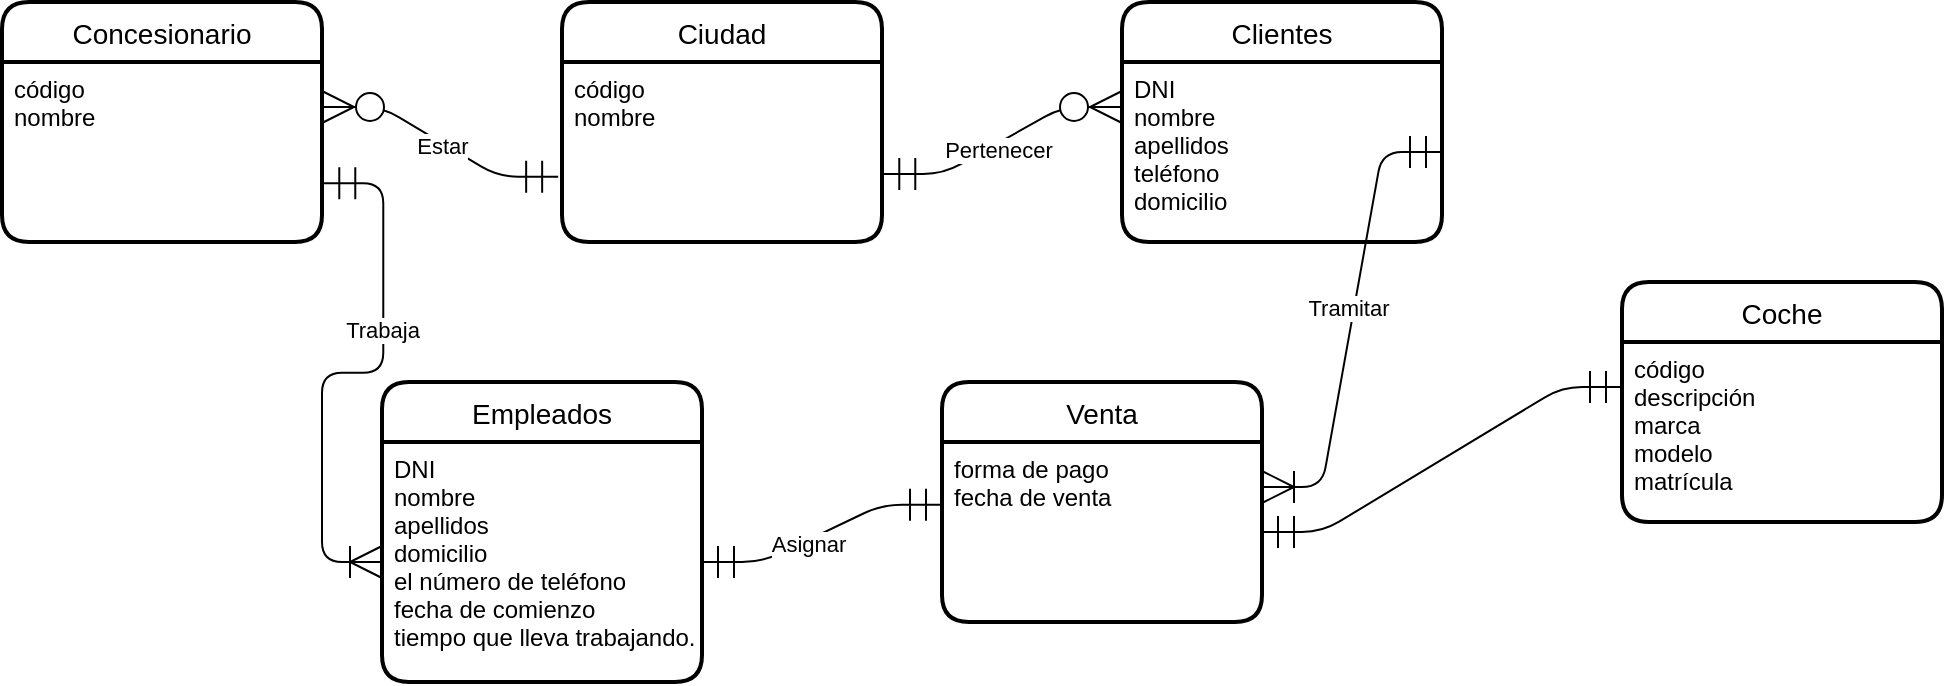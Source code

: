<mxfile version="15.3.5" type="device"><diagram id="n1y3sK30gFliEG2dziew" name="Page-1"><mxGraphModel dx="782" dy="468" grid="1" gridSize="10" guides="1" tooltips="1" connect="1" arrows="1" fold="1" page="1" pageScale="1" pageWidth="827" pageHeight="1169" math="0" shadow="0"><root><mxCell id="0"/><mxCell id="1" parent="0"/><mxCell id="YcdbNzQ8dWYcazmHPAD5-1" value="Concesionario" style="swimlane;childLayout=stackLayout;horizontal=1;startSize=30;horizontalStack=0;rounded=1;fontSize=14;fontStyle=0;strokeWidth=2;resizeParent=0;resizeLast=1;shadow=0;dashed=0;align=center;hachureGap=4;pointerEvents=0;" vertex="1" parent="1"><mxGeometry x="40" y="40" width="160" height="120" as="geometry"/></mxCell><mxCell id="YcdbNzQ8dWYcazmHPAD5-2" value="código &#10;nombre" style="align=left;strokeColor=none;fillColor=none;spacingLeft=4;fontSize=12;verticalAlign=top;resizable=0;rotatable=0;part=1;" vertex="1" parent="YcdbNzQ8dWYcazmHPAD5-1"><mxGeometry y="30" width="160" height="90" as="geometry"/></mxCell><mxCell id="YcdbNzQ8dWYcazmHPAD5-3" value="Ciudad" style="swimlane;childLayout=stackLayout;horizontal=1;startSize=30;horizontalStack=0;rounded=1;fontSize=14;fontStyle=0;strokeWidth=2;resizeParent=0;resizeLast=1;shadow=0;dashed=0;align=center;hachureGap=4;pointerEvents=0;" vertex="1" parent="1"><mxGeometry x="320" y="40" width="160" height="120" as="geometry"/></mxCell><mxCell id="YcdbNzQ8dWYcazmHPAD5-4" value="código&#10;nombre" style="align=left;strokeColor=none;fillColor=none;spacingLeft=4;fontSize=12;verticalAlign=top;resizable=0;rotatable=0;part=1;" vertex="1" parent="YcdbNzQ8dWYcazmHPAD5-3"><mxGeometry y="30" width="160" height="90" as="geometry"/></mxCell><mxCell id="YcdbNzQ8dWYcazmHPAD5-5" value="Clientes" style="swimlane;childLayout=stackLayout;horizontal=1;startSize=30;horizontalStack=0;rounded=1;fontSize=14;fontStyle=0;strokeWidth=2;resizeParent=0;resizeLast=1;shadow=0;dashed=0;align=center;hachureGap=4;pointerEvents=0;" vertex="1" parent="1"><mxGeometry x="600" y="40" width="160" height="120" as="geometry"/></mxCell><mxCell id="YcdbNzQ8dWYcazmHPAD5-6" value="DNI&#10;nombre&#10;apellidos&#10;teléfono&#10;domicilio" style="align=left;strokeColor=none;fillColor=none;spacingLeft=4;fontSize=12;verticalAlign=top;resizable=0;rotatable=0;part=1;" vertex="1" parent="YcdbNzQ8dWYcazmHPAD5-5"><mxGeometry y="30" width="160" height="90" as="geometry"/></mxCell><mxCell id="YcdbNzQ8dWYcazmHPAD5-7" value="Empleados" style="swimlane;childLayout=stackLayout;horizontal=1;startSize=30;horizontalStack=0;rounded=1;fontSize=14;fontStyle=0;strokeWidth=2;resizeParent=0;resizeLast=1;shadow=0;dashed=0;align=center;hachureGap=4;pointerEvents=0;" vertex="1" parent="1"><mxGeometry x="230" y="230" width="160" height="150" as="geometry"/></mxCell><mxCell id="YcdbNzQ8dWYcazmHPAD5-8" value="DNI&#10;nombre&#10;apellidos&#10;domicilio&#10;el número de teléfono&#10;fecha de comienzo&#10;tiempo que lleva trabajando." style="align=left;strokeColor=none;fillColor=none;spacingLeft=4;fontSize=12;verticalAlign=top;resizable=0;rotatable=0;part=1;" vertex="1" parent="YcdbNzQ8dWYcazmHPAD5-7"><mxGeometry y="30" width="160" height="120" as="geometry"/></mxCell><mxCell id="YcdbNzQ8dWYcazmHPAD5-9" value="Venta" style="swimlane;childLayout=stackLayout;horizontal=1;startSize=30;horizontalStack=0;rounded=1;fontSize=14;fontStyle=0;strokeWidth=2;resizeParent=0;resizeLast=1;shadow=0;dashed=0;align=center;hachureGap=4;pointerEvents=0;" vertex="1" parent="1"><mxGeometry x="510" y="230" width="160" height="120" as="geometry"/></mxCell><mxCell id="YcdbNzQ8dWYcazmHPAD5-10" value="forma de pago&#10;fecha de venta" style="align=left;strokeColor=none;fillColor=none;spacingLeft=4;fontSize=12;verticalAlign=top;resizable=0;rotatable=0;part=1;" vertex="1" parent="YcdbNzQ8dWYcazmHPAD5-9"><mxGeometry y="30" width="160" height="90" as="geometry"/></mxCell><mxCell id="YcdbNzQ8dWYcazmHPAD5-11" value="Coche" style="swimlane;childLayout=stackLayout;horizontal=1;startSize=30;horizontalStack=0;rounded=1;fontSize=14;fontStyle=0;strokeWidth=2;resizeParent=0;resizeLast=1;shadow=0;dashed=0;align=center;hachureGap=4;pointerEvents=0;" vertex="1" parent="1"><mxGeometry x="850" y="180" width="160" height="120" as="geometry"/></mxCell><mxCell id="YcdbNzQ8dWYcazmHPAD5-12" value="código&#10;descripción&#10;marca&#10;modelo&#10;matrícula" style="align=left;strokeColor=none;fillColor=none;spacingLeft=4;fontSize=12;verticalAlign=top;resizable=0;rotatable=0;part=1;" vertex="1" parent="YcdbNzQ8dWYcazmHPAD5-11"><mxGeometry y="30" width="160" height="90" as="geometry"/></mxCell><mxCell id="YcdbNzQ8dWYcazmHPAD5-14" value="" style="edgeStyle=entityRelationEdgeStyle;fontSize=12;html=1;endArrow=ERoneToMany;startArrow=ERmandOne;startSize=14;endSize=14;sourcePerimeterSpacing=8;targetPerimeterSpacing=8;exitX=1.004;exitY=0.674;exitDx=0;exitDy=0;exitPerimeter=0;entryX=0;entryY=0.5;entryDx=0;entryDy=0;" edge="1" parent="1" source="YcdbNzQ8dWYcazmHPAD5-2" target="YcdbNzQ8dWYcazmHPAD5-8"><mxGeometry width="100" height="100" relative="1" as="geometry"><mxPoint x="290" y="150" as="sourcePoint"/><mxPoint x="390" y="50" as="targetPoint"/></mxGeometry></mxCell><mxCell id="YcdbNzQ8dWYcazmHPAD5-18" value="Trabaja" style="edgeLabel;html=1;align=center;verticalAlign=middle;resizable=0;points=[];" vertex="1" connectable="0" parent="YcdbNzQ8dWYcazmHPAD5-14"><mxGeometry x="-0.484" y="-1" relative="1" as="geometry"><mxPoint y="31" as="offset"/></mxGeometry></mxCell><mxCell id="YcdbNzQ8dWYcazmHPAD5-15" value="" style="edgeStyle=entityRelationEdgeStyle;fontSize=12;html=1;endArrow=ERmandOne;startArrow=ERmandOne;startSize=14;endSize=14;sourcePerimeterSpacing=8;targetPerimeterSpacing=8;entryX=0;entryY=0.348;entryDx=0;entryDy=0;entryPerimeter=0;exitX=1;exitY=0.5;exitDx=0;exitDy=0;" edge="1" parent="1" source="YcdbNzQ8dWYcazmHPAD5-8" target="YcdbNzQ8dWYcazmHPAD5-10"><mxGeometry width="100" height="100" relative="1" as="geometry"><mxPoint x="290" y="300" as="sourcePoint"/><mxPoint x="390" y="200" as="targetPoint"/></mxGeometry></mxCell><mxCell id="YcdbNzQ8dWYcazmHPAD5-26" value="Asignar" style="edgeLabel;html=1;align=center;verticalAlign=middle;resizable=0;points=[];" vertex="1" connectable="0" parent="YcdbNzQ8dWYcazmHPAD5-15"><mxGeometry x="-0.119" y="-2" relative="1" as="geometry"><mxPoint x="-1" as="offset"/></mxGeometry></mxCell><mxCell id="YcdbNzQ8dWYcazmHPAD5-16" value="" style="edgeStyle=entityRelationEdgeStyle;fontSize=12;html=1;endArrow=ERmandOne;startArrow=ERmandOne;startSize=14;endSize=14;sourcePerimeterSpacing=8;targetPerimeterSpacing=8;entryX=0;entryY=0.25;entryDx=0;entryDy=0;exitX=1;exitY=0.5;exitDx=0;exitDy=0;" edge="1" parent="1" source="YcdbNzQ8dWYcazmHPAD5-10" target="YcdbNzQ8dWYcazmHPAD5-12"><mxGeometry width="100" height="100" relative="1" as="geometry"><mxPoint x="630" y="320" as="sourcePoint"/><mxPoint x="730" y="220" as="targetPoint"/></mxGeometry></mxCell><mxCell id="YcdbNzQ8dWYcazmHPAD5-17" value="" style="edgeStyle=entityRelationEdgeStyle;fontSize=12;html=1;endArrow=ERzeroToMany;startArrow=ERmandOne;startSize=14;endSize=14;sourcePerimeterSpacing=8;targetPerimeterSpacing=8;entryX=0;entryY=0.25;entryDx=0;entryDy=0;exitX=1.004;exitY=0.622;exitDx=0;exitDy=0;exitPerimeter=0;" edge="1" parent="1" source="YcdbNzQ8dWYcazmHPAD5-4" target="YcdbNzQ8dWYcazmHPAD5-6"><mxGeometry width="100" height="100" relative="1" as="geometry"><mxPoint x="360" y="100" as="sourcePoint"/><mxPoint x="460" as="targetPoint"/></mxGeometry></mxCell><mxCell id="YcdbNzQ8dWYcazmHPAD5-21" value="Pertenecer" style="edgeLabel;html=1;align=center;verticalAlign=middle;resizable=0;points=[];" vertex="1" connectable="0" parent="YcdbNzQ8dWYcazmHPAD5-17"><mxGeometry x="-0.073" y="-3" relative="1" as="geometry"><mxPoint as="offset"/></mxGeometry></mxCell><mxCell id="YcdbNzQ8dWYcazmHPAD5-19" value="" style="edgeStyle=entityRelationEdgeStyle;fontSize=12;html=1;endArrow=ERzeroToMany;startArrow=ERmandOne;startSize=14;endSize=14;sourcePerimeterSpacing=8;targetPerimeterSpacing=8;entryX=1;entryY=0.25;entryDx=0;entryDy=0;exitX=-0.012;exitY=0.637;exitDx=0;exitDy=0;exitPerimeter=0;" edge="1" parent="1" source="YcdbNzQ8dWYcazmHPAD5-4" target="YcdbNzQ8dWYcazmHPAD5-2"><mxGeometry width="100" height="100" relative="1" as="geometry"><mxPoint x="350" y="170" as="sourcePoint"/><mxPoint x="450" y="70" as="targetPoint"/></mxGeometry></mxCell><mxCell id="YcdbNzQ8dWYcazmHPAD5-20" value="Estar" style="edgeLabel;html=1;align=center;verticalAlign=middle;resizable=0;points=[];" vertex="1" connectable="0" parent="YcdbNzQ8dWYcazmHPAD5-19"><mxGeometry x="-0.025" y="1" relative="1" as="geometry"><mxPoint as="offset"/></mxGeometry></mxCell><mxCell id="YcdbNzQ8dWYcazmHPAD5-24" value="" style="edgeStyle=entityRelationEdgeStyle;fontSize=12;html=1;endArrow=ERoneToMany;startArrow=ERmandOne;startSize=14;endSize=14;sourcePerimeterSpacing=8;targetPerimeterSpacing=8;verticalAlign=top;entryX=1;entryY=0.25;entryDx=0;entryDy=0;exitX=1;exitY=0.5;exitDx=0;exitDy=0;" edge="1" parent="1" source="YcdbNzQ8dWYcazmHPAD5-6" target="YcdbNzQ8dWYcazmHPAD5-10"><mxGeometry width="100" height="100" relative="1" as="geometry"><mxPoint x="580" y="240" as="sourcePoint"/><mxPoint x="680" y="140" as="targetPoint"/></mxGeometry></mxCell><mxCell id="YcdbNzQ8dWYcazmHPAD5-25" value="Tramitar" style="edgeLabel;html=1;align=center;verticalAlign=middle;resizable=0;points=[];" vertex="1" connectable="0" parent="YcdbNzQ8dWYcazmHPAD5-24"><mxGeometry x="-0.044" y="-3" relative="1" as="geometry"><mxPoint as="offset"/></mxGeometry></mxCell></root></mxGraphModel></diagram></mxfile>